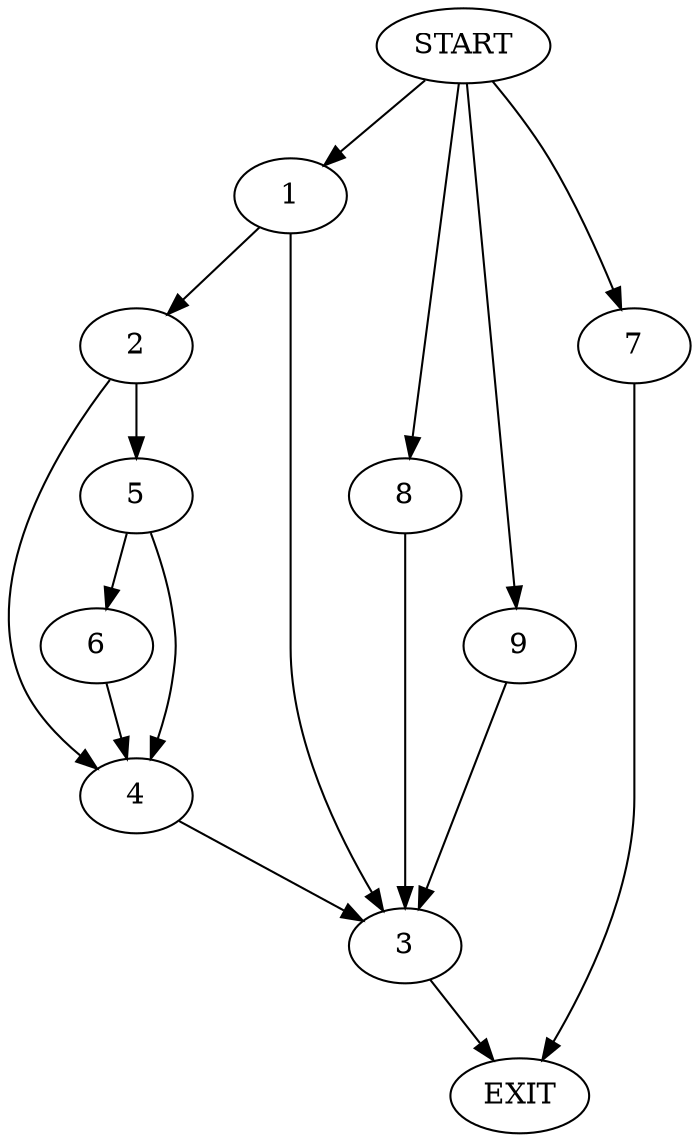 digraph {
0 [label="START"]
10 [label="EXIT"]
0 -> 1
1 -> 2
1 -> 3
2 -> 4
2 -> 5
3 -> 10
4 -> 3
5 -> 4
5 -> 6
6 -> 4
0 -> 7
7 -> 10
0 -> 8
8 -> 3
0 -> 9
9 -> 3
}
